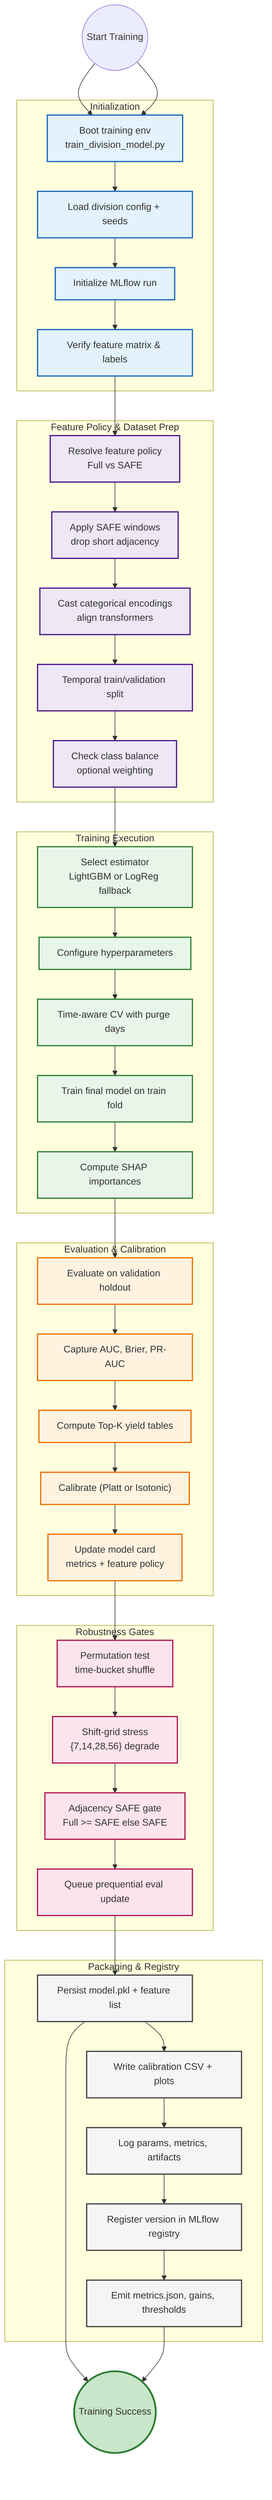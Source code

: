 %% GoSales Engine - Model Training & Robustness Flow

graph TB
    Start(("Start Training")) --> InitSetup

    subgraph "Initialization"
        InitSetup["Boot training env<br/>train_division_model.py"]
        LoadConfig["Load division config + seeds"]
        InitMLflow["Initialize MLflow run"]
        DataAvailability["Verify feature matrix & labels"]
    end

    subgraph "Feature Policy & Dataset Prep"
        ResolveFeaturePolicy["Resolve feature policy<br/>Full vs SAFE"]
        ApplySafeWindows["Apply SAFE windows<br/>drop short adjacency"]
        CastInputs["Cast categorical encodings<br/>align transformers"]
        SplitSets["Temporal train/validation split"]
        BalanceTargets["Check class balance<br/>optional weighting"]
    end

    subgraph "Training Execution"
        SelectModel["Select estimator<br/>LightGBM or LogReg fallback"]
        ConfigureParams["Configure hyperparameters"]
        CrossValidate["Time-aware CV with purge days"]
        TrainFinal["Train final model on train fold"]
        ComputeShap["Compute SHAP importances"]
    end

    subgraph "Evaluation & Calibration"
        EvalHoldout["Evaluate on validation holdout"]
        CalcMetrics["Capture AUC, Brier, PR-AUC"]
        CalcTopK["Compute Top-K yield tables"]
        CalibrateScores["Calibrate (Platt or Isotonic)"]
        UpdateModelCard["Update model card<br/>metrics + feature policy"]
    end

    subgraph "Robustness Gates"
        PermutationTest["Permutation test<br/>time-bucket shuffle"]
        ShiftGrid["Shift-grid stress<br/>{7,14,28,56} degrade"]
        AdjacencyGate["Adjacency SAFE gate<br/>Full >= SAFE else SAFE"]
        PreqHook["Queue prequential eval update"]
    end

    subgraph "Packaging & Registry"
        PersistArtifacts["Persist model.pkl + feature list"]
        WriteCalibration["Write calibration CSV + plots"]
        LogToMLflow["Log params, metrics, artifacts"]
        RegisterModel["Register version in MLflow registry"]
        EmitOutputs["Emit metrics.json, gains, thresholds"]
    end

    PersistArtifacts --> Success(("Training Success"))

    %% Flow
    Start --> InitSetup
    InitSetup --> LoadConfig --> InitMLflow --> DataAvailability
    DataAvailability --> ResolveFeaturePolicy
    ResolveFeaturePolicy --> ApplySafeWindows --> CastInputs --> SplitSets --> BalanceTargets
    BalanceTargets --> SelectModel --> ConfigureParams --> CrossValidate --> TrainFinal --> ComputeShap
    ComputeShap --> EvalHoldout --> CalcMetrics --> CalcTopK --> CalibrateScores --> UpdateModelCard
    UpdateModelCard --> PermutationTest --> ShiftGrid --> AdjacencyGate --> PreqHook
    PreqHook --> PersistArtifacts --> WriteCalibration --> LogToMLflow --> RegisterModel --> EmitOutputs --> Success

    %% Styling
    classDef init fill:#e3f2fd,stroke:#1565c0,stroke-width:2px
    classDef prep fill:#ede7f6,stroke:#4a148c,stroke-width:2px
    classDef train fill:#e8f5e9,stroke:#2e7d32,stroke-width:2px
    classDef eval fill:#fff3e0,stroke:#ef6c00,stroke-width:2px
    classDef robust fill:#fce4ec,stroke:#ad1457,stroke-width:2px
    classDef package fill:#f5f5f5,stroke:#424242,stroke-width:2px
    classDef success fill:#c8e6c9,stroke:#2e7d32,stroke-width:3px

    class InitSetup,LoadConfig,InitMLflow,DataAvailability init
    class ResolveFeaturePolicy,ApplySafeWindows,CastInputs,SplitSets,BalanceTargets prep
    class SelectModel,ConfigureParams,CrossValidate,TrainFinal,ComputeShap train
    class EvalHoldout,CalcMetrics,CalcTopK,CalibrateScores,UpdateModelCard eval
    class PermutationTest,ShiftGrid,AdjacencyGate,PreqHook robust
    class PersistArtifacts,WriteCalibration,LogToMLflow,RegisterModel,EmitOutputs package
    class Success success